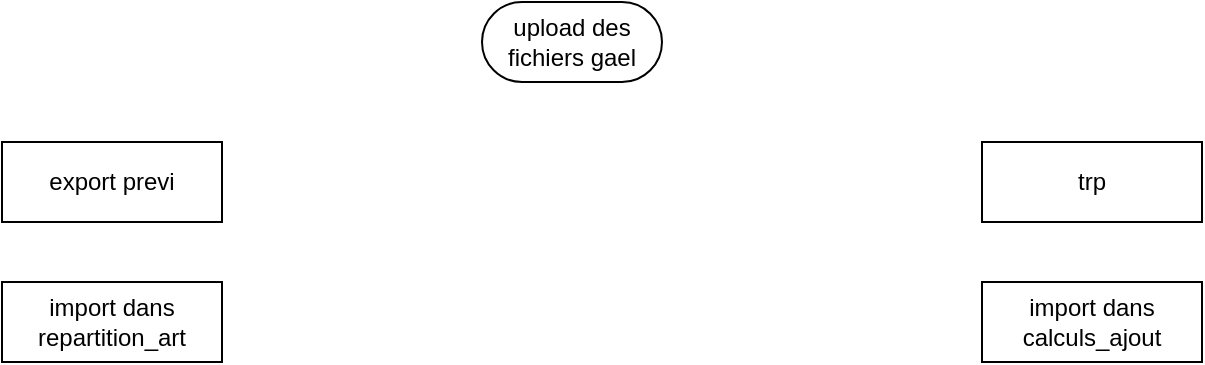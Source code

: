 <mxfile version="26.0.11">
  <diagram id="kgpKYQtTHZ0yAKxKKP6v" name="Page-1">
    <mxGraphModel dx="1434" dy="746" grid="1" gridSize="10" guides="1" tooltips="1" connect="1" arrows="1" fold="1" page="1" pageScale="1" pageWidth="850" pageHeight="1100" math="0" shadow="0">
      <root>
        <mxCell id="0" />
        <mxCell id="1" parent="0" />
        <mxCell id="XwZqhcOC-zFPmnJXmP0F-1" value="upload des fichiers gael" style="rounded=1;whiteSpace=wrap;html=1;arcSize=50;" vertex="1" parent="1">
          <mxGeometry x="350" y="10" width="90" height="40" as="geometry" />
        </mxCell>
        <mxCell id="XwZqhcOC-zFPmnJXmP0F-2" value="export previ" style="rounded=0;whiteSpace=wrap;html=1;" vertex="1" parent="1">
          <mxGeometry x="110" y="80" width="110" height="40" as="geometry" />
        </mxCell>
        <mxCell id="XwZqhcOC-zFPmnJXmP0F-3" value="trp" style="rounded=0;whiteSpace=wrap;html=1;" vertex="1" parent="1">
          <mxGeometry x="600" y="80" width="110" height="40" as="geometry" />
        </mxCell>
        <mxCell id="XwZqhcOC-zFPmnJXmP0F-4" value="import dans&lt;div&gt;repartition_art&lt;/div&gt;" style="rounded=0;whiteSpace=wrap;html=1;" vertex="1" parent="1">
          <mxGeometry x="110" y="150" width="110" height="40" as="geometry" />
        </mxCell>
        <mxCell id="XwZqhcOC-zFPmnJXmP0F-5" value="import dans&lt;div&gt;calculs_ajout&lt;/div&gt;" style="rounded=0;whiteSpace=wrap;html=1;" vertex="1" parent="1">
          <mxGeometry x="600" y="150" width="110" height="40" as="geometry" />
        </mxCell>
      </root>
    </mxGraphModel>
  </diagram>
</mxfile>

